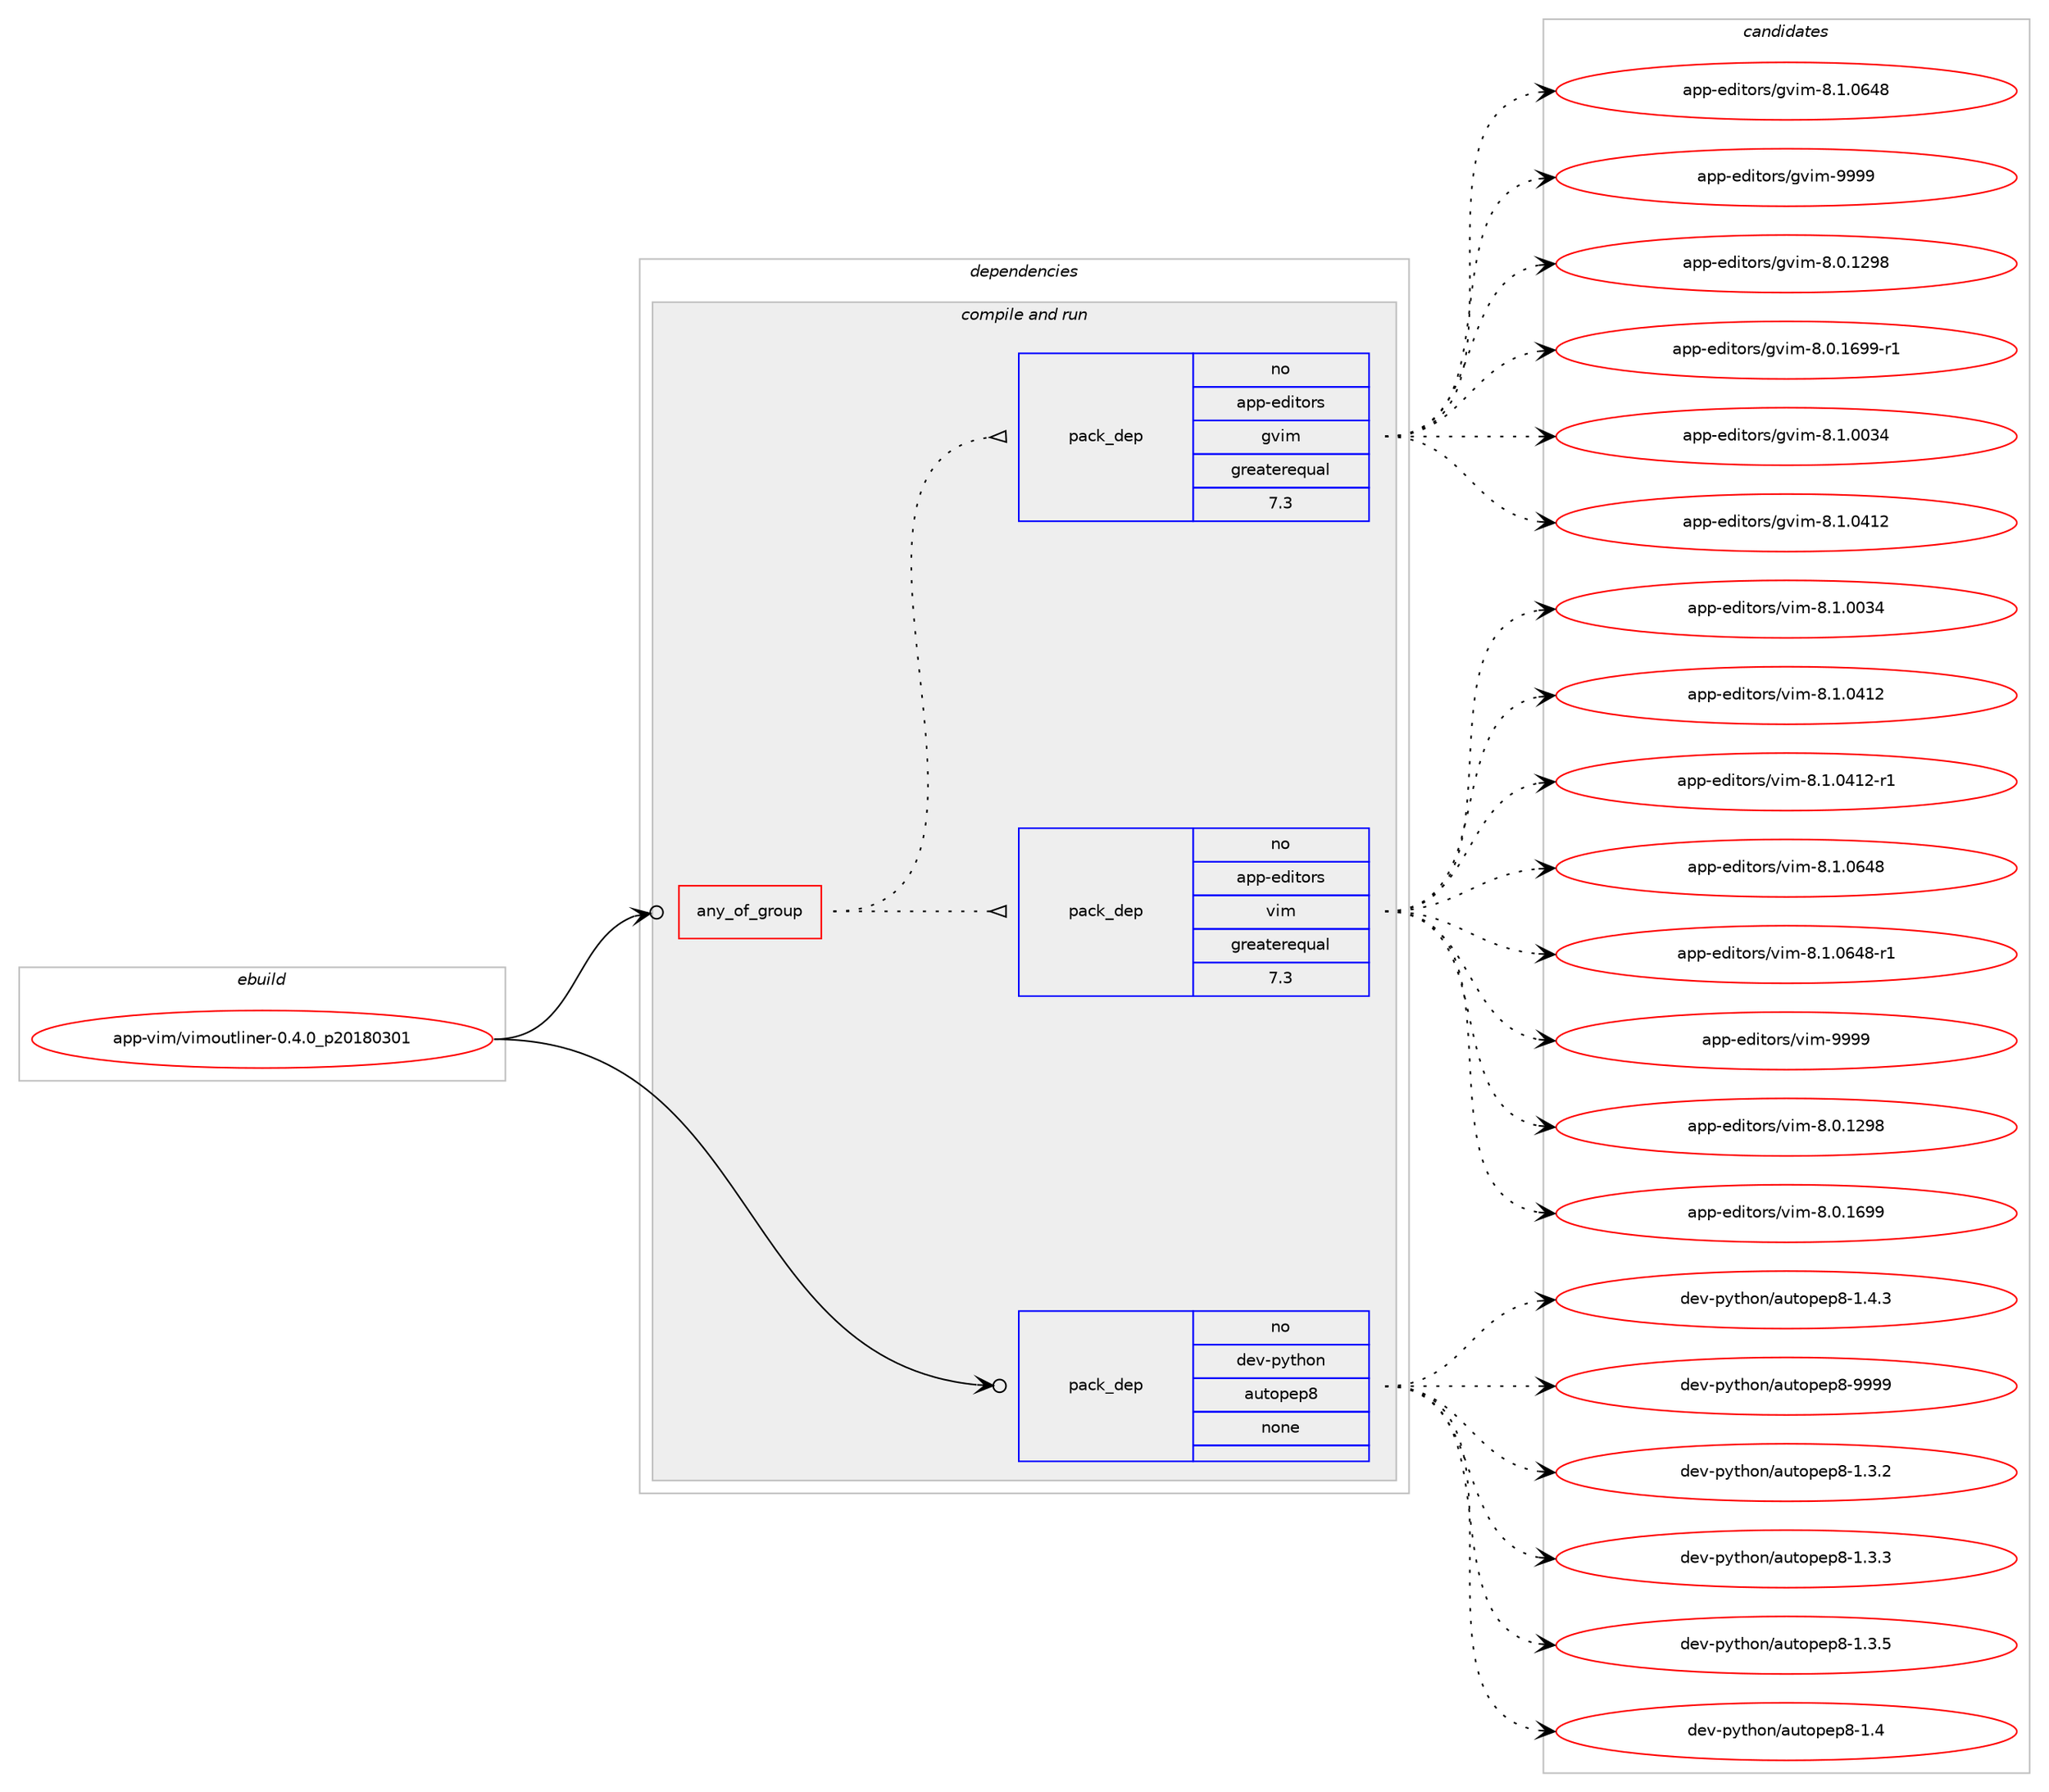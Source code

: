 digraph prolog {

# *************
# Graph options
# *************

newrank=true;
concentrate=true;
compound=true;
graph [rankdir=LR,fontname=Helvetica,fontsize=10,ranksep=1.5];#, ranksep=2.5, nodesep=0.2];
edge  [arrowhead=vee];
node  [fontname=Helvetica,fontsize=10];

# **********
# The ebuild
# **********

subgraph cluster_leftcol {
color=gray;
rank=same;
label=<<i>ebuild</i>>;
id [label="app-vim/vimoutliner-0.4.0_p20180301", color=red, width=4, href="../app-vim/vimoutliner-0.4.0_p20180301.svg"];
}

# ****************
# The dependencies
# ****************

subgraph cluster_midcol {
color=gray;
label=<<i>dependencies</i>>;
subgraph cluster_compile {
fillcolor="#eeeeee";
style=filled;
label=<<i>compile</i>>;
}
subgraph cluster_compileandrun {
fillcolor="#eeeeee";
style=filled;
label=<<i>compile and run</i>>;
subgraph any20279 {
dependency1314872 [label=<<TABLE BORDER="0" CELLBORDER="1" CELLSPACING="0" CELLPADDING="4"><TR><TD CELLPADDING="10">any_of_group</TD></TR></TABLE>>, shape=none, color=red];subgraph pack937625 {
dependency1314873 [label=<<TABLE BORDER="0" CELLBORDER="1" CELLSPACING="0" CELLPADDING="4" WIDTH="220"><TR><TD ROWSPAN="6" CELLPADDING="30">pack_dep</TD></TR><TR><TD WIDTH="110">no</TD></TR><TR><TD>app-editors</TD></TR><TR><TD>vim</TD></TR><TR><TD>greaterequal</TD></TR><TR><TD>7.3</TD></TR></TABLE>>, shape=none, color=blue];
}
dependency1314872:e -> dependency1314873:w [weight=20,style="dotted",arrowhead="oinv"];
subgraph pack937626 {
dependency1314874 [label=<<TABLE BORDER="0" CELLBORDER="1" CELLSPACING="0" CELLPADDING="4" WIDTH="220"><TR><TD ROWSPAN="6" CELLPADDING="30">pack_dep</TD></TR><TR><TD WIDTH="110">no</TD></TR><TR><TD>app-editors</TD></TR><TR><TD>gvim</TD></TR><TR><TD>greaterequal</TD></TR><TR><TD>7.3</TD></TR></TABLE>>, shape=none, color=blue];
}
dependency1314872:e -> dependency1314874:w [weight=20,style="dotted",arrowhead="oinv"];
}
id:e -> dependency1314872:w [weight=20,style="solid",arrowhead="odotvee"];
subgraph pack937627 {
dependency1314875 [label=<<TABLE BORDER="0" CELLBORDER="1" CELLSPACING="0" CELLPADDING="4" WIDTH="220"><TR><TD ROWSPAN="6" CELLPADDING="30">pack_dep</TD></TR><TR><TD WIDTH="110">no</TD></TR><TR><TD>dev-python</TD></TR><TR><TD>autopep8</TD></TR><TR><TD>none</TD></TR><TR><TD></TD></TR></TABLE>>, shape=none, color=blue];
}
id:e -> dependency1314875:w [weight=20,style="solid",arrowhead="odotvee"];
}
subgraph cluster_run {
fillcolor="#eeeeee";
style=filled;
label=<<i>run</i>>;
}
}

# **************
# The candidates
# **************

subgraph cluster_choices {
rank=same;
color=gray;
label=<<i>candidates</i>>;

subgraph choice937625 {
color=black;
nodesep=1;
choice971121124510110010511611111411547118105109455646484649505756 [label="app-editors/vim-8.0.1298", color=red, width=4,href="../app-editors/vim-8.0.1298.svg"];
choice971121124510110010511611111411547118105109455646484649545757 [label="app-editors/vim-8.0.1699", color=red, width=4,href="../app-editors/vim-8.0.1699.svg"];
choice971121124510110010511611111411547118105109455646494648485152 [label="app-editors/vim-8.1.0034", color=red, width=4,href="../app-editors/vim-8.1.0034.svg"];
choice971121124510110010511611111411547118105109455646494648524950 [label="app-editors/vim-8.1.0412", color=red, width=4,href="../app-editors/vim-8.1.0412.svg"];
choice9711211245101100105116111114115471181051094556464946485249504511449 [label="app-editors/vim-8.1.0412-r1", color=red, width=4,href="../app-editors/vim-8.1.0412-r1.svg"];
choice971121124510110010511611111411547118105109455646494648545256 [label="app-editors/vim-8.1.0648", color=red, width=4,href="../app-editors/vim-8.1.0648.svg"];
choice9711211245101100105116111114115471181051094556464946485452564511449 [label="app-editors/vim-8.1.0648-r1", color=red, width=4,href="../app-editors/vim-8.1.0648-r1.svg"];
choice9711211245101100105116111114115471181051094557575757 [label="app-editors/vim-9999", color=red, width=4,href="../app-editors/vim-9999.svg"];
dependency1314873:e -> choice971121124510110010511611111411547118105109455646484649505756:w [style=dotted,weight="100"];
dependency1314873:e -> choice971121124510110010511611111411547118105109455646484649545757:w [style=dotted,weight="100"];
dependency1314873:e -> choice971121124510110010511611111411547118105109455646494648485152:w [style=dotted,weight="100"];
dependency1314873:e -> choice971121124510110010511611111411547118105109455646494648524950:w [style=dotted,weight="100"];
dependency1314873:e -> choice9711211245101100105116111114115471181051094556464946485249504511449:w [style=dotted,weight="100"];
dependency1314873:e -> choice971121124510110010511611111411547118105109455646494648545256:w [style=dotted,weight="100"];
dependency1314873:e -> choice9711211245101100105116111114115471181051094556464946485452564511449:w [style=dotted,weight="100"];
dependency1314873:e -> choice9711211245101100105116111114115471181051094557575757:w [style=dotted,weight="100"];
}
subgraph choice937626 {
color=black;
nodesep=1;
choice971121124510110010511611111411547103118105109455646484649505756 [label="app-editors/gvim-8.0.1298", color=red, width=4,href="../app-editors/gvim-8.0.1298.svg"];
choice9711211245101100105116111114115471031181051094556464846495457574511449 [label="app-editors/gvim-8.0.1699-r1", color=red, width=4,href="../app-editors/gvim-8.0.1699-r1.svg"];
choice971121124510110010511611111411547103118105109455646494648485152 [label="app-editors/gvim-8.1.0034", color=red, width=4,href="../app-editors/gvim-8.1.0034.svg"];
choice971121124510110010511611111411547103118105109455646494648524950 [label="app-editors/gvim-8.1.0412", color=red, width=4,href="../app-editors/gvim-8.1.0412.svg"];
choice971121124510110010511611111411547103118105109455646494648545256 [label="app-editors/gvim-8.1.0648", color=red, width=4,href="../app-editors/gvim-8.1.0648.svg"];
choice9711211245101100105116111114115471031181051094557575757 [label="app-editors/gvim-9999", color=red, width=4,href="../app-editors/gvim-9999.svg"];
dependency1314874:e -> choice971121124510110010511611111411547103118105109455646484649505756:w [style=dotted,weight="100"];
dependency1314874:e -> choice9711211245101100105116111114115471031181051094556464846495457574511449:w [style=dotted,weight="100"];
dependency1314874:e -> choice971121124510110010511611111411547103118105109455646494648485152:w [style=dotted,weight="100"];
dependency1314874:e -> choice971121124510110010511611111411547103118105109455646494648524950:w [style=dotted,weight="100"];
dependency1314874:e -> choice971121124510110010511611111411547103118105109455646494648545256:w [style=dotted,weight="100"];
dependency1314874:e -> choice9711211245101100105116111114115471031181051094557575757:w [style=dotted,weight="100"];
}
subgraph choice937627 {
color=black;
nodesep=1;
choice10010111845112121116104111110479711711611111210111256454946514650 [label="dev-python/autopep8-1.3.2", color=red, width=4,href="../dev-python/autopep8-1.3.2.svg"];
choice10010111845112121116104111110479711711611111210111256454946514651 [label="dev-python/autopep8-1.3.3", color=red, width=4,href="../dev-python/autopep8-1.3.3.svg"];
choice10010111845112121116104111110479711711611111210111256454946514653 [label="dev-python/autopep8-1.3.5", color=red, width=4,href="../dev-python/autopep8-1.3.5.svg"];
choice1001011184511212111610411111047971171161111121011125645494652 [label="dev-python/autopep8-1.4", color=red, width=4,href="../dev-python/autopep8-1.4.svg"];
choice10010111845112121116104111110479711711611111210111256454946524651 [label="dev-python/autopep8-1.4.3", color=red, width=4,href="../dev-python/autopep8-1.4.3.svg"];
choice100101118451121211161041111104797117116111112101112564557575757 [label="dev-python/autopep8-9999", color=red, width=4,href="../dev-python/autopep8-9999.svg"];
dependency1314875:e -> choice10010111845112121116104111110479711711611111210111256454946514650:w [style=dotted,weight="100"];
dependency1314875:e -> choice10010111845112121116104111110479711711611111210111256454946514651:w [style=dotted,weight="100"];
dependency1314875:e -> choice10010111845112121116104111110479711711611111210111256454946514653:w [style=dotted,weight="100"];
dependency1314875:e -> choice1001011184511212111610411111047971171161111121011125645494652:w [style=dotted,weight="100"];
dependency1314875:e -> choice10010111845112121116104111110479711711611111210111256454946524651:w [style=dotted,weight="100"];
dependency1314875:e -> choice100101118451121211161041111104797117116111112101112564557575757:w [style=dotted,weight="100"];
}
}

}
